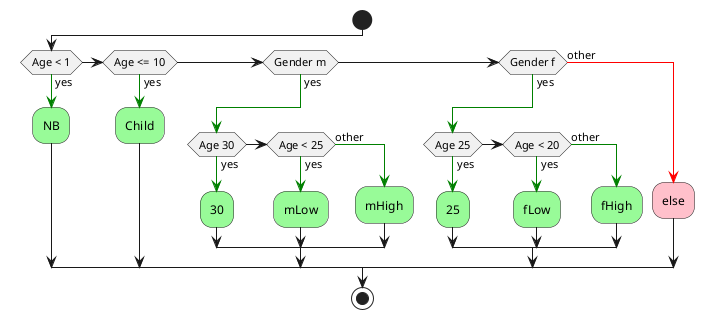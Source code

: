 @startuml
'!pragma useVerticalIf on
start
if (Age < 1) then (yes)
  -[#green]->
  #palegreen:NB;
elseif (Age <= 10) then (yes)
  -[#green]->
  #palegreen:Child;
elseif (Gender m) then (yes)
  -[#green]->
  if (Age 30) then (yes)
    -[#green]->
    #palegreen:30;
  elseif (Age < 25) then (yes)
    -[#green]->
    #palegreen:mLow;
  else (other)
    -[#green]->
    #palegreen:mHigh;
  endif
elseif (Gender f) then (yes)
  -[#green]->
  if (Age 25) then (yes)
    -[#green]->
    #palegreen:25;
  elseif (Age < 20) then (yes)
    -[#green]->
    #palegreen:fLow;
  else (other)
    -[#green]->
    #palegreen:fHigh;
  endif
else (other)
  -[#red]->
  #pink:else;
endif
stop
@enduml